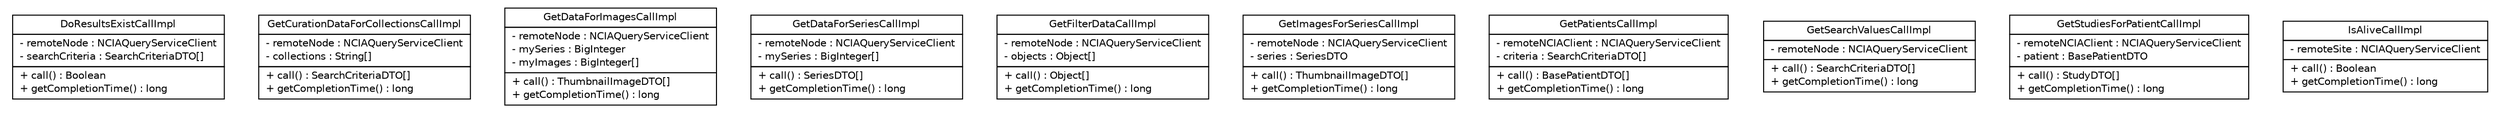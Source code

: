 #!/usr/local/bin/dot
#
# Class diagram 
# Generated by UmlGraph version 4.8 (http://www.spinellis.gr/sw/umlgraph)
#

digraph G {
	edge [fontname="Helvetica",fontsize=10,labelfontname="Helvetica",labelfontsize=10];
	node [fontname="Helvetica",fontsize=10,shape=plaintext];
	// gov.nih.nci.ncia.grid.outgoing.callable.impl.DoResultsExistCallImpl
	c3145 [label=<<table border="0" cellborder="1" cellspacing="0" cellpadding="2" port="p" href="./DoResultsExistCallImpl.html">
		<tr><td><table border="0" cellspacing="0" cellpadding="1">
			<tr><td> DoResultsExistCallImpl </td></tr>
		</table></td></tr>
		<tr><td><table border="0" cellspacing="0" cellpadding="1">
			<tr><td align="left"> - remoteNode : NCIAQueryServiceClient </td></tr>
			<tr><td align="left"> - searchCriteria : SearchCriteriaDTO[] </td></tr>
		</table></td></tr>
		<tr><td><table border="0" cellspacing="0" cellpadding="1">
			<tr><td align="left"> + call() : Boolean </td></tr>
			<tr><td align="left"> + getCompletionTime() : long </td></tr>
		</table></td></tr>
		</table>>, fontname="Helvetica", fontcolor="black", fontsize=10.0];
	// gov.nih.nci.ncia.grid.outgoing.callable.impl.GetCurationDataForCollectionsCallImpl
	c3146 [label=<<table border="0" cellborder="1" cellspacing="0" cellpadding="2" port="p" href="./GetCurationDataForCollectionsCallImpl.html">
		<tr><td><table border="0" cellspacing="0" cellpadding="1">
			<tr><td> GetCurationDataForCollectionsCallImpl </td></tr>
		</table></td></tr>
		<tr><td><table border="0" cellspacing="0" cellpadding="1">
			<tr><td align="left"> - remoteNode : NCIAQueryServiceClient </td></tr>
			<tr><td align="left"> - collections : String[] </td></tr>
		</table></td></tr>
		<tr><td><table border="0" cellspacing="0" cellpadding="1">
			<tr><td align="left"> + call() : SearchCriteriaDTO[] </td></tr>
			<tr><td align="left"> + getCompletionTime() : long </td></tr>
		</table></td></tr>
		</table>>, fontname="Helvetica", fontcolor="black", fontsize=10.0];
	// gov.nih.nci.ncia.grid.outgoing.callable.impl.GetDataForImagesCallImpl
	c3147 [label=<<table border="0" cellborder="1" cellspacing="0" cellpadding="2" port="p" href="./GetDataForImagesCallImpl.html">
		<tr><td><table border="0" cellspacing="0" cellpadding="1">
			<tr><td> GetDataForImagesCallImpl </td></tr>
		</table></td></tr>
		<tr><td><table border="0" cellspacing="0" cellpadding="1">
			<tr><td align="left"> - remoteNode : NCIAQueryServiceClient </td></tr>
			<tr><td align="left"> - mySeries : BigInteger </td></tr>
			<tr><td align="left"> - myImages : BigInteger[] </td></tr>
		</table></td></tr>
		<tr><td><table border="0" cellspacing="0" cellpadding="1">
			<tr><td align="left"> + call() : ThumbnailImageDTO[] </td></tr>
			<tr><td align="left"> + getCompletionTime() : long </td></tr>
		</table></td></tr>
		</table>>, fontname="Helvetica", fontcolor="black", fontsize=10.0];
	// gov.nih.nci.ncia.grid.outgoing.callable.impl.GetDataForSeriesCallImpl
	c3148 [label=<<table border="0" cellborder="1" cellspacing="0" cellpadding="2" port="p" href="./GetDataForSeriesCallImpl.html">
		<tr><td><table border="0" cellspacing="0" cellpadding="1">
			<tr><td> GetDataForSeriesCallImpl </td></tr>
		</table></td></tr>
		<tr><td><table border="0" cellspacing="0" cellpadding="1">
			<tr><td align="left"> - remoteNode : NCIAQueryServiceClient </td></tr>
			<tr><td align="left"> - mySeries : BigInteger[] </td></tr>
		</table></td></tr>
		<tr><td><table border="0" cellspacing="0" cellpadding="1">
			<tr><td align="left"> + call() : SeriesDTO[] </td></tr>
			<tr><td align="left"> + getCompletionTime() : long </td></tr>
		</table></td></tr>
		</table>>, fontname="Helvetica", fontcolor="black", fontsize=10.0];
	// gov.nih.nci.ncia.grid.outgoing.callable.impl.GetFilterDataCallImpl
	c3149 [label=<<table border="0" cellborder="1" cellspacing="0" cellpadding="2" port="p" href="./GetFilterDataCallImpl.html">
		<tr><td><table border="0" cellspacing="0" cellpadding="1">
			<tr><td> GetFilterDataCallImpl </td></tr>
		</table></td></tr>
		<tr><td><table border="0" cellspacing="0" cellpadding="1">
			<tr><td align="left"> - remoteNode : NCIAQueryServiceClient </td></tr>
			<tr><td align="left"> - objects : Object[] </td></tr>
		</table></td></tr>
		<tr><td><table border="0" cellspacing="0" cellpadding="1">
			<tr><td align="left"> + call() : Object[] </td></tr>
			<tr><td align="left"> + getCompletionTime() : long </td></tr>
		</table></td></tr>
		</table>>, fontname="Helvetica", fontcolor="black", fontsize=10.0];
	// gov.nih.nci.ncia.grid.outgoing.callable.impl.GetImagesForSeriesCallImpl
	c3150 [label=<<table border="0" cellborder="1" cellspacing="0" cellpadding="2" port="p" href="./GetImagesForSeriesCallImpl.html">
		<tr><td><table border="0" cellspacing="0" cellpadding="1">
			<tr><td> GetImagesForSeriesCallImpl </td></tr>
		</table></td></tr>
		<tr><td><table border="0" cellspacing="0" cellpadding="1">
			<tr><td align="left"> - remoteNode : NCIAQueryServiceClient </td></tr>
			<tr><td align="left"> - series : SeriesDTO </td></tr>
		</table></td></tr>
		<tr><td><table border="0" cellspacing="0" cellpadding="1">
			<tr><td align="left"> + call() : ThumbnailImageDTO[] </td></tr>
			<tr><td align="left"> + getCompletionTime() : long </td></tr>
		</table></td></tr>
		</table>>, fontname="Helvetica", fontcolor="black", fontsize=10.0];
	// gov.nih.nci.ncia.grid.outgoing.callable.impl.GetPatientsCallImpl
	c3151 [label=<<table border="0" cellborder="1" cellspacing="0" cellpadding="2" port="p" href="./GetPatientsCallImpl.html">
		<tr><td><table border="0" cellspacing="0" cellpadding="1">
			<tr><td> GetPatientsCallImpl </td></tr>
		</table></td></tr>
		<tr><td><table border="0" cellspacing="0" cellpadding="1">
			<tr><td align="left"> - remoteNCIAClient : NCIAQueryServiceClient </td></tr>
			<tr><td align="left"> - criteria : SearchCriteriaDTO[] </td></tr>
		</table></td></tr>
		<tr><td><table border="0" cellspacing="0" cellpadding="1">
			<tr><td align="left"> + call() : BasePatientDTO[] </td></tr>
			<tr><td align="left"> + getCompletionTime() : long </td></tr>
		</table></td></tr>
		</table>>, fontname="Helvetica", fontcolor="black", fontsize=10.0];
	// gov.nih.nci.ncia.grid.outgoing.callable.impl.GetSearchValuesCallImpl
	c3152 [label=<<table border="0" cellborder="1" cellspacing="0" cellpadding="2" port="p" href="./GetSearchValuesCallImpl.html">
		<tr><td><table border="0" cellspacing="0" cellpadding="1">
			<tr><td> GetSearchValuesCallImpl </td></tr>
		</table></td></tr>
		<tr><td><table border="0" cellspacing="0" cellpadding="1">
			<tr><td align="left"> - remoteNode : NCIAQueryServiceClient </td></tr>
		</table></td></tr>
		<tr><td><table border="0" cellspacing="0" cellpadding="1">
			<tr><td align="left"> + call() : SearchCriteriaDTO[] </td></tr>
			<tr><td align="left"> + getCompletionTime() : long </td></tr>
		</table></td></tr>
		</table>>, fontname="Helvetica", fontcolor="black", fontsize=10.0];
	// gov.nih.nci.ncia.grid.outgoing.callable.impl.GetStudiesForPatientCallImpl
	c3153 [label=<<table border="0" cellborder="1" cellspacing="0" cellpadding="2" port="p" href="./GetStudiesForPatientCallImpl.html">
		<tr><td><table border="0" cellspacing="0" cellpadding="1">
			<tr><td> GetStudiesForPatientCallImpl </td></tr>
		</table></td></tr>
		<tr><td><table border="0" cellspacing="0" cellpadding="1">
			<tr><td align="left"> - remoteNCIAClient : NCIAQueryServiceClient </td></tr>
			<tr><td align="left"> - patient : BasePatientDTO </td></tr>
		</table></td></tr>
		<tr><td><table border="0" cellspacing="0" cellpadding="1">
			<tr><td align="left"> + call() : StudyDTO[] </td></tr>
			<tr><td align="left"> + getCompletionTime() : long </td></tr>
		</table></td></tr>
		</table>>, fontname="Helvetica", fontcolor="black", fontsize=10.0];
	// gov.nih.nci.ncia.grid.outgoing.callable.impl.IsAliveCallImpl
	c3154 [label=<<table border="0" cellborder="1" cellspacing="0" cellpadding="2" port="p" href="./IsAliveCallImpl.html">
		<tr><td><table border="0" cellspacing="0" cellpadding="1">
			<tr><td> IsAliveCallImpl </td></tr>
		</table></td></tr>
		<tr><td><table border="0" cellspacing="0" cellpadding="1">
			<tr><td align="left"> - remoteSite : NCIAQueryServiceClient </td></tr>
		</table></td></tr>
		<tr><td><table border="0" cellspacing="0" cellpadding="1">
			<tr><td align="left"> + call() : Boolean </td></tr>
			<tr><td align="left"> + getCompletionTime() : long </td></tr>
		</table></td></tr>
		</table>>, fontname="Helvetica", fontcolor="black", fontsize=10.0];
}

